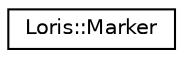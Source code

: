 digraph "Graphical Class Hierarchy"
{
 // LATEX_PDF_SIZE
  edge [fontname="Helvetica",fontsize="10",labelfontname="Helvetica",labelfontsize="10"];
  node [fontname="Helvetica",fontsize="10",shape=record];
  rankdir="LR";
  Node0 [label="Loris::Marker",height=0.2,width=0.4,color="black", fillcolor="white", style="filled",URL="$a00207.html",tooltip=" "];
}
